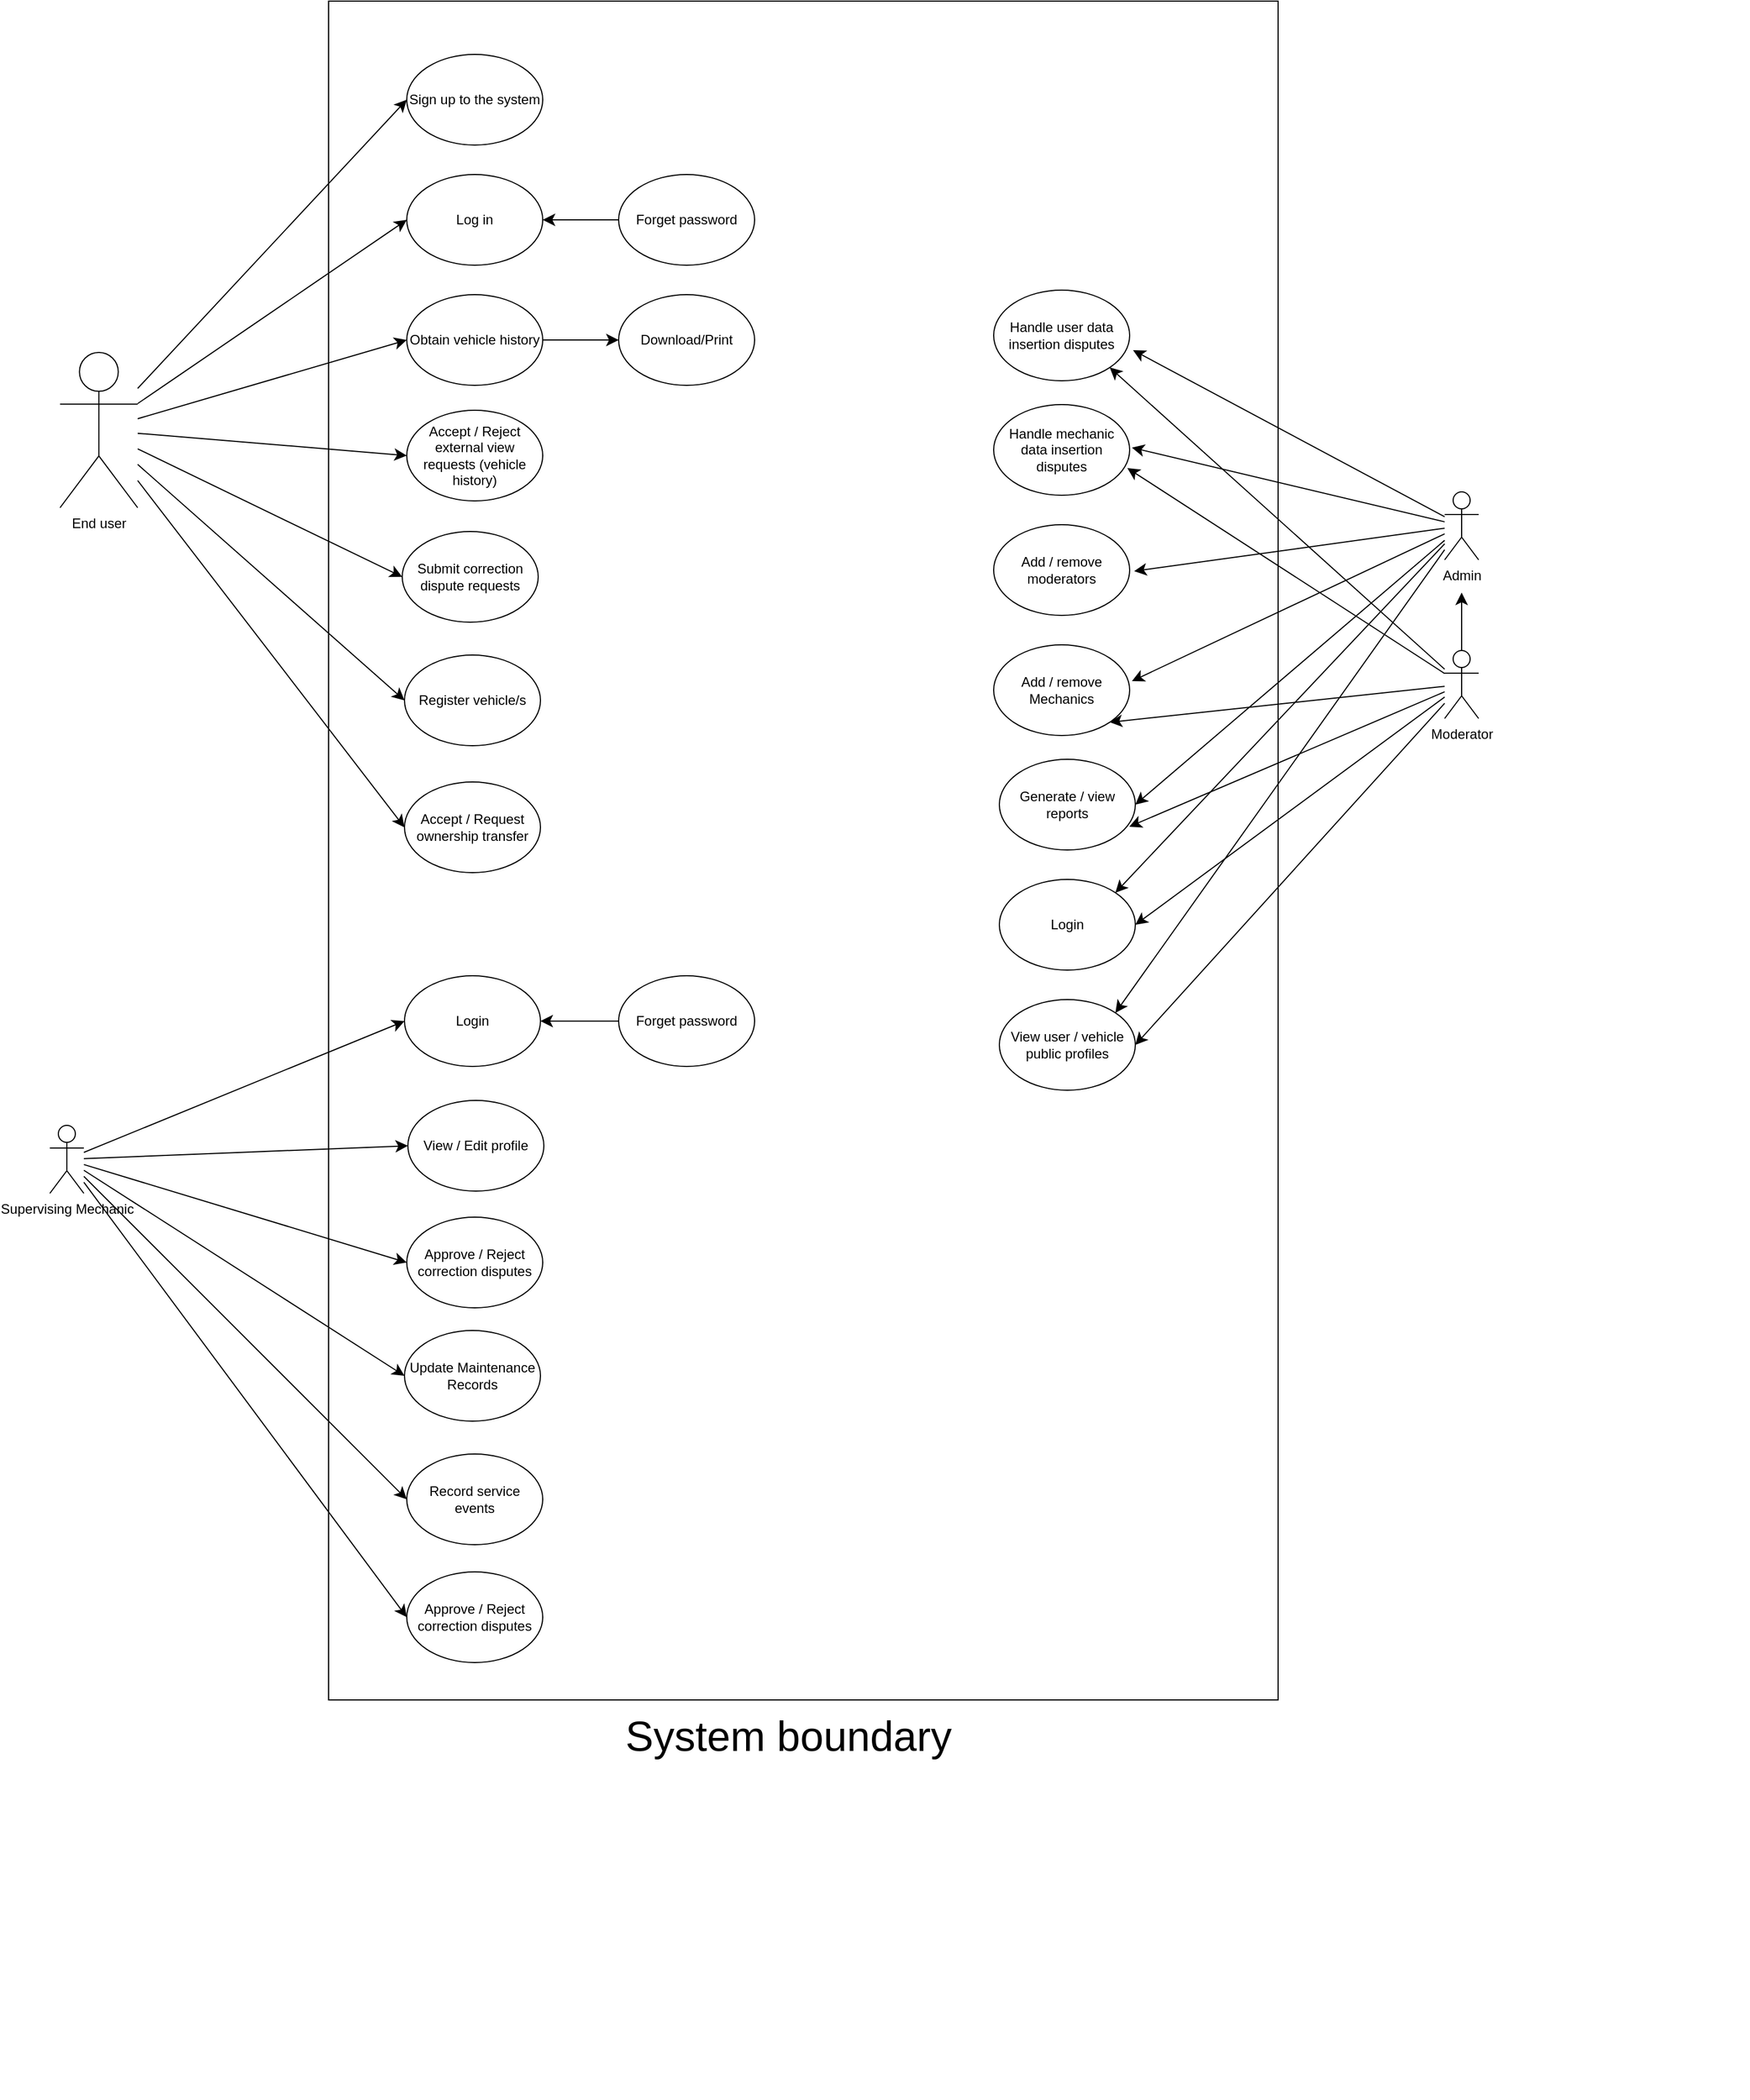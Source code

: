 <mxfile version="26.0.14">
  <diagram name="Page-1" id="z5ygo8aueXD7QbDK779G">
    <mxGraphModel dx="1967" dy="2689" grid="0" gridSize="10" guides="1" tooltips="1" connect="1" arrows="1" fold="1" page="0" pageScale="1" pageWidth="850" pageHeight="1100" math="0" shadow="0">
      <root>
        <mxCell id="0" />
        <mxCell id="1" parent="0" />
        <mxCell id="PnSv_0IQH46BmFg6rcT1-12" value="" style="rounded=0;whiteSpace=wrap;html=1;direction=west;" vertex="1" parent="1">
          <mxGeometry x="-496" y="-1791" width="838" height="1499" as="geometry" />
        </mxCell>
        <mxCell id="PnSv_0IQH46BmFg6rcT1-13" value="" style="group" vertex="1" connectable="0" parent="1">
          <mxGeometry x="-442" y="-830" width="146" height="369" as="geometry" />
        </mxCell>
        <mxCell id="PnSv_0IQH46BmFg6rcT1-3" value="Update Maintenance Records" style="ellipse;whiteSpace=wrap;html=1;" vertex="1" parent="PnSv_0IQH46BmFg6rcT1-13">
          <mxGeometry x="13" y="212" width="120" height="80" as="geometry" />
        </mxCell>
        <mxCell id="PnSv_0IQH46BmFg6rcT1-61" value="View / Edit profile" style="ellipse;whiteSpace=wrap;html=1;" vertex="1" parent="PnSv_0IQH46BmFg6rcT1-13">
          <mxGeometry x="16" y="9" width="120" height="80" as="geometry" />
        </mxCell>
        <mxCell id="PnSv_0IQH46BmFg6rcT1-15" value="" style="group" vertex="1" connectable="0" parent="1">
          <mxGeometry x="-742" y="-799" width="862" height="859" as="geometry" />
        </mxCell>
        <mxCell id="PnSv_0IQH46BmFg6rcT1-1" value="Supervising Mechanic" style="shape=umlActor;verticalLabelPosition=bottom;verticalAlign=top;html=1;outlineConnect=0;" vertex="1" parent="PnSv_0IQH46BmFg6rcT1-15">
          <mxGeometry width="30" height="60" as="geometry" />
        </mxCell>
        <mxCell id="PnSv_0IQH46BmFg6rcT1-32" value="" style="group" vertex="1" connectable="0" parent="1">
          <mxGeometry x="409" y="-1502" width="348.5" height="706" as="geometry" />
        </mxCell>
        <mxCell id="PnSv_0IQH46BmFg6rcT1-16" value="" style="group" vertex="1" connectable="0" parent="PnSv_0IQH46BmFg6rcT1-32">
          <mxGeometry x="80" y="144" width="30" height="200" as="geometry" />
        </mxCell>
        <mxCell id="PnSv_0IQH46BmFg6rcT1-17" value="Admin" style="shape=umlActor;verticalLabelPosition=bottom;verticalAlign=top;html=1;outlineConnect=0;" vertex="1" parent="PnSv_0IQH46BmFg6rcT1-16">
          <mxGeometry width="30" height="60" as="geometry" />
        </mxCell>
        <mxCell id="PnSv_0IQH46BmFg6rcT1-18" style="edgeStyle=none;curved=1;rounded=0;orthogonalLoop=1;jettySize=auto;html=1;fontSize=12;startSize=8;endSize=8;" edge="1" parent="PnSv_0IQH46BmFg6rcT1-16" source="PnSv_0IQH46BmFg6rcT1-19">
          <mxGeometry relative="1" as="geometry">
            <mxPoint x="15" y="88.913" as="targetPoint" />
          </mxGeometry>
        </mxCell>
        <mxCell id="PnSv_0IQH46BmFg6rcT1-19" value="Moderator" style="shape=umlActor;verticalLabelPosition=bottom;verticalAlign=top;html=1;outlineConnect=0;" vertex="1" parent="PnSv_0IQH46BmFg6rcT1-16">
          <mxGeometry y="140" width="30" height="60" as="geometry" />
        </mxCell>
        <mxCell id="PnSv_0IQH46BmFg6rcT1-42" value="" style="group" vertex="1" connectable="0" parent="1">
          <mxGeometry x="-427" y="-1744" width="120" height="292" as="geometry" />
        </mxCell>
        <mxCell id="PnSv_0IQH46BmFg6rcT1-44" value="Obtain vehicle history" style="ellipse;whiteSpace=wrap;html=1;" vertex="1" parent="PnSv_0IQH46BmFg6rcT1-42">
          <mxGeometry y="212" width="120" height="80" as="geometry" />
        </mxCell>
        <mxCell id="PnSv_0IQH46BmFg6rcT1-45" value="Sign up to the system" style="ellipse;whiteSpace=wrap;html=1;" vertex="1" parent="PnSv_0IQH46BmFg6rcT1-42">
          <mxGeometry width="120" height="80" as="geometry" />
        </mxCell>
        <mxCell id="PnSv_0IQH46BmFg6rcT1-50" value="Log in" style="ellipse;whiteSpace=wrap;html=1;" vertex="1" parent="PnSv_0IQH46BmFg6rcT1-42">
          <mxGeometry y="106" width="120" height="80" as="geometry" />
        </mxCell>
        <mxCell id="PnSv_0IQH46BmFg6rcT1-46" value="" style="group" vertex="1" connectable="0" parent="1">
          <mxGeometry x="-429" y="-1331" width="120" height="326" as="geometry" />
        </mxCell>
        <mxCell id="PnSv_0IQH46BmFg6rcT1-47" value="Accept / Request ownership transfer" style="ellipse;whiteSpace=wrap;html=1;" vertex="1" parent="PnSv_0IQH46BmFg6rcT1-46">
          <mxGeometry y="229" width="120" height="80" as="geometry" />
        </mxCell>
        <mxCell id="PnSv_0IQH46BmFg6rcT1-49" value="Submit correction dispute requests" style="ellipse;whiteSpace=wrap;html=1;" vertex="1" parent="PnSv_0IQH46BmFg6rcT1-46">
          <mxGeometry x="-2" y="8" width="120" height="80" as="geometry" />
        </mxCell>
        <mxCell id="PnSv_0IQH46BmFg6rcT1-58" value="Register vehicle/s" style="ellipse;whiteSpace=wrap;html=1;" vertex="1" parent="PnSv_0IQH46BmFg6rcT1-46">
          <mxGeometry y="117" width="120" height="80" as="geometry" />
        </mxCell>
        <mxCell id="PnSv_0IQH46BmFg6rcT1-53" value="" style="edgeStyle=none;curved=1;rounded=0;orthogonalLoop=1;jettySize=auto;html=1;fontSize=12;startSize=8;endSize=8;" edge="1" parent="1" source="PnSv_0IQH46BmFg6rcT1-43" target="PnSv_0IQH46BmFg6rcT1-50">
          <mxGeometry relative="1" as="geometry" />
        </mxCell>
        <mxCell id="PnSv_0IQH46BmFg6rcT1-43" value="Forget password" style="ellipse;whiteSpace=wrap;html=1;" vertex="1" parent="1">
          <mxGeometry x="-240" y="-1638" width="120" height="80" as="geometry" />
        </mxCell>
        <mxCell id="PnSv_0IQH46BmFg6rcT1-51" value="Download/Print" style="ellipse;whiteSpace=wrap;html=1;" vertex="1" parent="1">
          <mxGeometry x="-240" y="-1532" width="120" height="80" as="geometry" />
        </mxCell>
        <mxCell id="PnSv_0IQH46BmFg6rcT1-55" value="" style="edgeStyle=none;curved=1;rounded=0;orthogonalLoop=1;jettySize=auto;html=1;fontSize=12;startSize=8;endSize=8;" edge="1" parent="1" source="PnSv_0IQH46BmFg6rcT1-44" target="PnSv_0IQH46BmFg6rcT1-51">
          <mxGeometry relative="1" as="geometry" />
        </mxCell>
        <mxCell id="PnSv_0IQH46BmFg6rcT1-59" value="Record service events" style="ellipse;whiteSpace=wrap;html=1;" vertex="1" parent="1">
          <mxGeometry x="-427" y="-509" width="120" height="80" as="geometry" />
        </mxCell>
        <mxCell id="PnSv_0IQH46BmFg6rcT1-6" value="Login" style="ellipse;whiteSpace=wrap;html=1;" vertex="1" parent="1">
          <mxGeometry x="-429" y="-931" width="120" height="80" as="geometry" />
        </mxCell>
        <mxCell id="PnSv_0IQH46BmFg6rcT1-63" value="" style="edgeStyle=none;curved=1;rounded=0;orthogonalLoop=1;jettySize=auto;html=1;fontSize=12;startSize=8;endSize=8;" edge="1" parent="1" source="PnSv_0IQH46BmFg6rcT1-62" target="PnSv_0IQH46BmFg6rcT1-6">
          <mxGeometry relative="1" as="geometry" />
        </mxCell>
        <mxCell id="PnSv_0IQH46BmFg6rcT1-62" value="Forget password" style="ellipse;whiteSpace=wrap;html=1;" vertex="1" parent="1">
          <mxGeometry x="-240" y="-931" width="120" height="80" as="geometry" />
        </mxCell>
        <mxCell id="PnSv_0IQH46BmFg6rcT1-64" value="Accept / Reject external view requests (vehicle history)" style="ellipse;whiteSpace=wrap;html=1;" vertex="1" parent="1">
          <mxGeometry x="-427" y="-1430" width="120" height="80" as="geometry" />
        </mxCell>
        <mxCell id="PnSv_0IQH46BmFg6rcT1-31" value="" style="group" vertex="1" connectable="0" parent="1">
          <mxGeometry x="91" y="-1536" width="125" height="706" as="geometry" />
        </mxCell>
        <mxCell id="PnSv_0IQH46BmFg6rcT1-22" value="" style="group" vertex="1" connectable="0" parent="PnSv_0IQH46BmFg6rcT1-31">
          <mxGeometry x="5" y="414" width="120" height="292" as="geometry" />
        </mxCell>
        <mxCell id="PnSv_0IQH46BmFg6rcT1-23" value="Login" style="ellipse;whiteSpace=wrap;html=1;" vertex="1" parent="PnSv_0IQH46BmFg6rcT1-22">
          <mxGeometry y="106" width="120" height="80" as="geometry" />
        </mxCell>
        <mxCell id="PnSv_0IQH46BmFg6rcT1-24" value="View user / vehicle public profiles" style="ellipse;whiteSpace=wrap;html=1;" vertex="1" parent="PnSv_0IQH46BmFg6rcT1-22">
          <mxGeometry y="212" width="120" height="80" as="geometry" />
        </mxCell>
        <mxCell id="PnSv_0IQH46BmFg6rcT1-25" value="Generate / view reports" style="ellipse;whiteSpace=wrap;html=1;" vertex="1" parent="PnSv_0IQH46BmFg6rcT1-22">
          <mxGeometry width="120" height="80" as="geometry" />
        </mxCell>
        <mxCell id="PnSv_0IQH46BmFg6rcT1-26" value="" style="group" vertex="1" connectable="0" parent="PnSv_0IQH46BmFg6rcT1-31">
          <mxGeometry y="101" width="120" height="292" as="geometry" />
        </mxCell>
        <mxCell id="PnSv_0IQH46BmFg6rcT1-27" value="Add / remove moderators" style="ellipse;whiteSpace=wrap;html=1;" vertex="1" parent="PnSv_0IQH46BmFg6rcT1-26">
          <mxGeometry y="106" width="120" height="80" as="geometry" />
        </mxCell>
        <mxCell id="PnSv_0IQH46BmFg6rcT1-28" value="Add / remove Mechanics" style="ellipse;whiteSpace=wrap;html=1;" vertex="1" parent="PnSv_0IQH46BmFg6rcT1-26">
          <mxGeometry y="212" width="120" height="80" as="geometry" />
        </mxCell>
        <mxCell id="PnSv_0IQH46BmFg6rcT1-29" value="Handle mechanic data insertion disputes" style="ellipse;whiteSpace=wrap;html=1;" vertex="1" parent="PnSv_0IQH46BmFg6rcT1-26">
          <mxGeometry width="120" height="80" as="geometry" />
        </mxCell>
        <mxCell id="PnSv_0IQH46BmFg6rcT1-30" value="Handle user data insertion disputes" style="ellipse;whiteSpace=wrap;html=1;" vertex="1" parent="PnSv_0IQH46BmFg6rcT1-31">
          <mxGeometry width="120" height="80" as="geometry" />
        </mxCell>
        <mxCell id="PnSv_0IQH46BmFg6rcT1-65" value="&lt;font style=&quot;font-size: 37px;&quot;&gt;System boundary&lt;/font&gt;" style="text;html=1;align=center;verticalAlign=middle;whiteSpace=wrap;rounded=0;" vertex="1" parent="1">
          <mxGeometry x="-275" y="-274" width="370" height="30" as="geometry" />
        </mxCell>
        <mxCell id="PnSv_0IQH46BmFg6rcT1-83" value="" style="edgeStyle=none;curved=1;rounded=0;orthogonalLoop=1;jettySize=auto;html=1;fontSize=12;startSize=8;endSize=8;entryX=0;entryY=0.5;entryDx=0;entryDy=0;" edge="1" parent="1" source="PnSv_0IQH46BmFg6rcT1-36" target="PnSv_0IQH46BmFg6rcT1-50">
          <mxGeometry relative="1" as="geometry">
            <mxPoint x="-570.25" y="-1412.5" as="targetPoint" />
          </mxGeometry>
        </mxCell>
        <mxCell id="PnSv_0IQH46BmFg6rcT1-85" value="" style="edgeStyle=none;curved=1;rounded=0;orthogonalLoop=1;jettySize=auto;html=1;fontSize=12;startSize=8;endSize=8;entryX=0;entryY=0.5;entryDx=0;entryDy=0;" edge="1" parent="1" source="PnSv_0IQH46BmFg6rcT1-36" target="PnSv_0IQH46BmFg6rcT1-44">
          <mxGeometry relative="1" as="geometry">
            <mxPoint x="-510.25" y="-1412.5" as="targetPoint" />
          </mxGeometry>
        </mxCell>
        <mxCell id="PnSv_0IQH46BmFg6rcT1-87" value="" style="edgeStyle=none;curved=1;rounded=0;orthogonalLoop=1;jettySize=auto;html=1;fontSize=12;startSize=8;endSize=8;entryX=0;entryY=0.5;entryDx=0;entryDy=0;" edge="1" parent="1" source="PnSv_0IQH46BmFg6rcT1-36" target="PnSv_0IQH46BmFg6rcT1-64">
          <mxGeometry relative="1" as="geometry">
            <mxPoint x="-510.25" y="-1412.5" as="targetPoint" />
          </mxGeometry>
        </mxCell>
        <mxCell id="PnSv_0IQH46BmFg6rcT1-89" value="" style="edgeStyle=none;curved=1;rounded=0;orthogonalLoop=1;jettySize=auto;html=1;fontSize=12;startSize=8;endSize=8;entryX=0;entryY=0.5;entryDx=0;entryDy=0;" edge="1" parent="1" source="PnSv_0IQH46BmFg6rcT1-36" target="PnSv_0IQH46BmFg6rcT1-49">
          <mxGeometry relative="1" as="geometry">
            <mxPoint x="-510.25" y="-1412.5" as="targetPoint" />
          </mxGeometry>
        </mxCell>
        <mxCell id="PnSv_0IQH46BmFg6rcT1-91" value="" style="edgeStyle=none;curved=1;rounded=0;orthogonalLoop=1;jettySize=auto;html=1;fontSize=12;startSize=8;endSize=8;entryX=0;entryY=0.5;entryDx=0;entryDy=0;" edge="1" parent="1" source="PnSv_0IQH46BmFg6rcT1-36" target="PnSv_0IQH46BmFg6rcT1-58">
          <mxGeometry relative="1" as="geometry">
            <mxPoint x="-510.25" y="-1412.5" as="targetPoint" />
          </mxGeometry>
        </mxCell>
        <mxCell id="PnSv_0IQH46BmFg6rcT1-93" value="" style="edgeStyle=none;curved=1;rounded=0;orthogonalLoop=1;jettySize=auto;html=1;fontSize=12;startSize=8;endSize=8;entryX=0;entryY=0.5;entryDx=0;entryDy=0;" edge="1" parent="1" source="PnSv_0IQH46BmFg6rcT1-36" target="PnSv_0IQH46BmFg6rcT1-47">
          <mxGeometry relative="1" as="geometry">
            <mxPoint x="-510.25" y="-1412.5" as="targetPoint" />
          </mxGeometry>
        </mxCell>
        <mxCell id="PnSv_0IQH46BmFg6rcT1-95" value="" style="edgeStyle=none;curved=1;rounded=0;orthogonalLoop=1;jettySize=auto;html=1;fontSize=12;startSize=8;endSize=8;entryX=0;entryY=0.5;entryDx=0;entryDy=0;" edge="1" parent="1" source="PnSv_0IQH46BmFg6rcT1-36" target="PnSv_0IQH46BmFg6rcT1-45">
          <mxGeometry relative="1" as="geometry">
            <mxPoint x="-510.25" y="-1412.5" as="targetPoint" />
          </mxGeometry>
        </mxCell>
        <mxCell id="PnSv_0IQH46BmFg6rcT1-36" value="End user" style="shape=umlActor;verticalLabelPosition=bottom;verticalAlign=top;html=1;outlineConnect=0;" vertex="1" parent="1">
          <mxGeometry x="-733" y="-1481" width="68.5" height="137" as="geometry" />
        </mxCell>
        <mxCell id="PnSv_0IQH46BmFg6rcT1-66" value="" style="edgeStyle=none;curved=1;rounded=0;orthogonalLoop=1;jettySize=auto;html=1;fontSize=12;startSize=8;endSize=8;" edge="1" parent="1" source="PnSv_0IQH46BmFg6rcT1-17">
          <mxGeometry relative="1" as="geometry">
            <mxPoint x="214" y="-1483" as="targetPoint" />
          </mxGeometry>
        </mxCell>
        <mxCell id="PnSv_0IQH46BmFg6rcT1-67" value="" style="edgeStyle=none;curved=1;rounded=0;orthogonalLoop=1;jettySize=auto;html=1;fontSize=12;startSize=8;endSize=8;" edge="1" parent="1" source="PnSv_0IQH46BmFg6rcT1-17">
          <mxGeometry relative="1" as="geometry">
            <mxPoint x="213" y="-1397" as="targetPoint" />
          </mxGeometry>
        </mxCell>
        <mxCell id="PnSv_0IQH46BmFg6rcT1-68" value="" style="edgeStyle=none;curved=1;rounded=0;orthogonalLoop=1;jettySize=auto;html=1;fontSize=12;startSize=8;endSize=8;entryX=1;entryY=0.5;entryDx=0;entryDy=0;" edge="1" parent="1" source="PnSv_0IQH46BmFg6rcT1-19" target="PnSv_0IQH46BmFg6rcT1-23">
          <mxGeometry relative="1" as="geometry">
            <mxPoint x="217" y="-996" as="targetPoint" />
          </mxGeometry>
        </mxCell>
        <mxCell id="PnSv_0IQH46BmFg6rcT1-69" value="" style="edgeStyle=none;curved=1;rounded=0;orthogonalLoop=1;jettySize=auto;html=1;fontSize=12;startSize=8;endSize=8;" edge="1" parent="1" source="PnSv_0IQH46BmFg6rcT1-17">
          <mxGeometry relative="1" as="geometry">
            <mxPoint x="215" y="-1288" as="targetPoint" />
          </mxGeometry>
        </mxCell>
        <mxCell id="PnSv_0IQH46BmFg6rcT1-70" value="" style="edgeStyle=none;curved=1;rounded=0;orthogonalLoop=1;jettySize=auto;html=1;fontSize=12;startSize=8;endSize=8;" edge="1" parent="1" source="PnSv_0IQH46BmFg6rcT1-17">
          <mxGeometry relative="1" as="geometry">
            <mxPoint x="213" y="-1191" as="targetPoint" />
          </mxGeometry>
        </mxCell>
        <mxCell id="PnSv_0IQH46BmFg6rcT1-71" value="" style="edgeStyle=none;curved=1;rounded=0;orthogonalLoop=1;jettySize=auto;html=1;fontSize=12;startSize=8;endSize=8;entryX=1;entryY=0.5;entryDx=0;entryDy=0;" edge="1" parent="1" source="PnSv_0IQH46BmFg6rcT1-17" target="PnSv_0IQH46BmFg6rcT1-25">
          <mxGeometry relative="1" as="geometry" />
        </mxCell>
        <mxCell id="PnSv_0IQH46BmFg6rcT1-72" value="" style="edgeStyle=none;curved=1;rounded=0;orthogonalLoop=1;jettySize=auto;html=1;fontSize=12;startSize=8;endSize=8;entryX=1;entryY=0;entryDx=0;entryDy=0;" edge="1" parent="1" source="PnSv_0IQH46BmFg6rcT1-17" target="PnSv_0IQH46BmFg6rcT1-23">
          <mxGeometry relative="1" as="geometry" />
        </mxCell>
        <mxCell id="PnSv_0IQH46BmFg6rcT1-74" value="" style="edgeStyle=none;curved=1;rounded=0;orthogonalLoop=1;jettySize=auto;html=1;fontSize=12;startSize=8;endSize=8;entryX=1;entryY=0.5;entryDx=0;entryDy=0;" edge="1" parent="1" source="PnSv_0IQH46BmFg6rcT1-19" target="PnSv_0IQH46BmFg6rcT1-24">
          <mxGeometry relative="1" as="geometry" />
        </mxCell>
        <mxCell id="PnSv_0IQH46BmFg6rcT1-75" value="" style="edgeStyle=none;curved=1;rounded=0;orthogonalLoop=1;jettySize=auto;html=1;fontSize=12;startSize=8;endSize=8;entryX=1;entryY=0;entryDx=0;entryDy=0;" edge="1" parent="1" source="PnSv_0IQH46BmFg6rcT1-17" target="PnSv_0IQH46BmFg6rcT1-24">
          <mxGeometry relative="1" as="geometry" />
        </mxCell>
        <mxCell id="PnSv_0IQH46BmFg6rcT1-76" value="" style="edgeStyle=none;curved=1;rounded=0;orthogonalLoop=1;jettySize=auto;html=1;fontSize=12;startSize=8;endSize=8;entryX=0.956;entryY=0.743;entryDx=0;entryDy=0;entryPerimeter=0;" edge="1" parent="1" source="PnSv_0IQH46BmFg6rcT1-19" target="PnSv_0IQH46BmFg6rcT1-25">
          <mxGeometry relative="1" as="geometry" />
        </mxCell>
        <mxCell id="PnSv_0IQH46BmFg6rcT1-77" value="" style="edgeStyle=none;curved=1;rounded=0;orthogonalLoop=1;jettySize=auto;html=1;fontSize=12;startSize=8;endSize=8;entryX=1;entryY=1;entryDx=0;entryDy=0;" edge="1" parent="1" source="PnSv_0IQH46BmFg6rcT1-19" target="PnSv_0IQH46BmFg6rcT1-28">
          <mxGeometry relative="1" as="geometry" />
        </mxCell>
        <mxCell id="PnSv_0IQH46BmFg6rcT1-79" value="" style="edgeStyle=none;curved=1;rounded=0;orthogonalLoop=1;jettySize=auto;html=1;fontSize=12;startSize=8;endSize=8;entryX=0.983;entryY=0.7;entryDx=0;entryDy=0;entryPerimeter=0;" edge="1" parent="1" source="PnSv_0IQH46BmFg6rcT1-19" target="PnSv_0IQH46BmFg6rcT1-29">
          <mxGeometry relative="1" as="geometry" />
        </mxCell>
        <mxCell id="PnSv_0IQH46BmFg6rcT1-80" value="" style="edgeStyle=none;curved=1;rounded=0;orthogonalLoop=1;jettySize=auto;html=1;fontSize=12;startSize=8;endSize=8;entryX=1;entryY=1;entryDx=0;entryDy=0;" edge="1" parent="1" source="PnSv_0IQH46BmFg6rcT1-19" target="PnSv_0IQH46BmFg6rcT1-30">
          <mxGeometry relative="1" as="geometry" />
        </mxCell>
        <mxCell id="PnSv_0IQH46BmFg6rcT1-97" value="" style="edgeStyle=none;curved=1;rounded=0;orthogonalLoop=1;jettySize=auto;html=1;fontSize=12;startSize=8;endSize=8;entryX=0;entryY=0.5;entryDx=0;entryDy=0;" edge="1" parent="1" source="PnSv_0IQH46BmFg6rcT1-1" target="PnSv_0IQH46BmFg6rcT1-6">
          <mxGeometry relative="1" as="geometry">
            <mxPoint x="-577" y="-769" as="targetPoint" />
          </mxGeometry>
        </mxCell>
        <mxCell id="PnSv_0IQH46BmFg6rcT1-99" value="" style="edgeStyle=none;curved=1;rounded=0;orthogonalLoop=1;jettySize=auto;html=1;fontSize=12;startSize=8;endSize=8;entryX=0;entryY=0.5;entryDx=0;entryDy=0;" edge="1" parent="1" source="PnSv_0IQH46BmFg6rcT1-1" target="PnSv_0IQH46BmFg6rcT1-61">
          <mxGeometry relative="1" as="geometry">
            <mxPoint x="-432" y="-781" as="targetPoint" />
          </mxGeometry>
        </mxCell>
        <mxCell id="PnSv_0IQH46BmFg6rcT1-101" value="" style="edgeStyle=none;curved=1;rounded=0;orthogonalLoop=1;jettySize=auto;html=1;fontSize=12;startSize=8;endSize=8;entryX=0;entryY=0.5;entryDx=0;entryDy=0;" edge="1" parent="1" source="PnSv_0IQH46BmFg6rcT1-1" target="PnSv_0IQH46BmFg6rcT1-3">
          <mxGeometry relative="1" as="geometry">
            <mxPoint x="-577" y="-769" as="targetPoint" />
          </mxGeometry>
        </mxCell>
        <mxCell id="PnSv_0IQH46BmFg6rcT1-103" value="" style="edgeStyle=none;curved=1;rounded=0;orthogonalLoop=1;jettySize=auto;html=1;fontSize=12;startSize=8;endSize=8;entryX=0;entryY=0.5;entryDx=0;entryDy=0;" edge="1" parent="1" source="PnSv_0IQH46BmFg6rcT1-1" target="PnSv_0IQH46BmFg6rcT1-59">
          <mxGeometry relative="1" as="geometry">
            <mxPoint x="-637" y="-769" as="targetPoint" />
          </mxGeometry>
        </mxCell>
        <mxCell id="PnSv_0IQH46BmFg6rcT1-105" value="" style="edgeStyle=none;curved=1;rounded=0;orthogonalLoop=1;jettySize=auto;html=1;fontSize=12;startSize=8;endSize=8;entryX=0;entryY=0.5;entryDx=0;entryDy=0;" edge="1" parent="1" source="PnSv_0IQH46BmFg6rcT1-1" target="PnSv_0IQH46BmFg6rcT1-106">
          <mxGeometry relative="1" as="geometry">
            <mxPoint x="-637" y="-769" as="targetPoint" />
          </mxGeometry>
        </mxCell>
        <mxCell id="PnSv_0IQH46BmFg6rcT1-106" value="Approve / Reject correction disputes" style="ellipse;whiteSpace=wrap;html=1;" vertex="1" parent="1">
          <mxGeometry x="-427" y="-405" width="120" height="80" as="geometry" />
        </mxCell>
        <mxCell id="PnSv_0IQH46BmFg6rcT1-57" value="Approve / Reject correction disputes" style="ellipse;whiteSpace=wrap;html=1;" vertex="1" parent="1">
          <mxGeometry x="-427" y="-718" width="120" height="80" as="geometry" />
        </mxCell>
        <mxCell id="PnSv_0IQH46BmFg6rcT1-108" value="" style="edgeStyle=none;curved=1;rounded=0;orthogonalLoop=1;jettySize=auto;html=1;fontSize=12;startSize=8;endSize=8;entryX=0;entryY=0.5;entryDx=0;entryDy=0;" edge="1" parent="1" source="PnSv_0IQH46BmFg6rcT1-1" target="PnSv_0IQH46BmFg6rcT1-57">
          <mxGeometry relative="1" as="geometry">
            <mxPoint x="-637" y="-769" as="targetPoint" />
          </mxGeometry>
        </mxCell>
      </root>
    </mxGraphModel>
  </diagram>
</mxfile>
